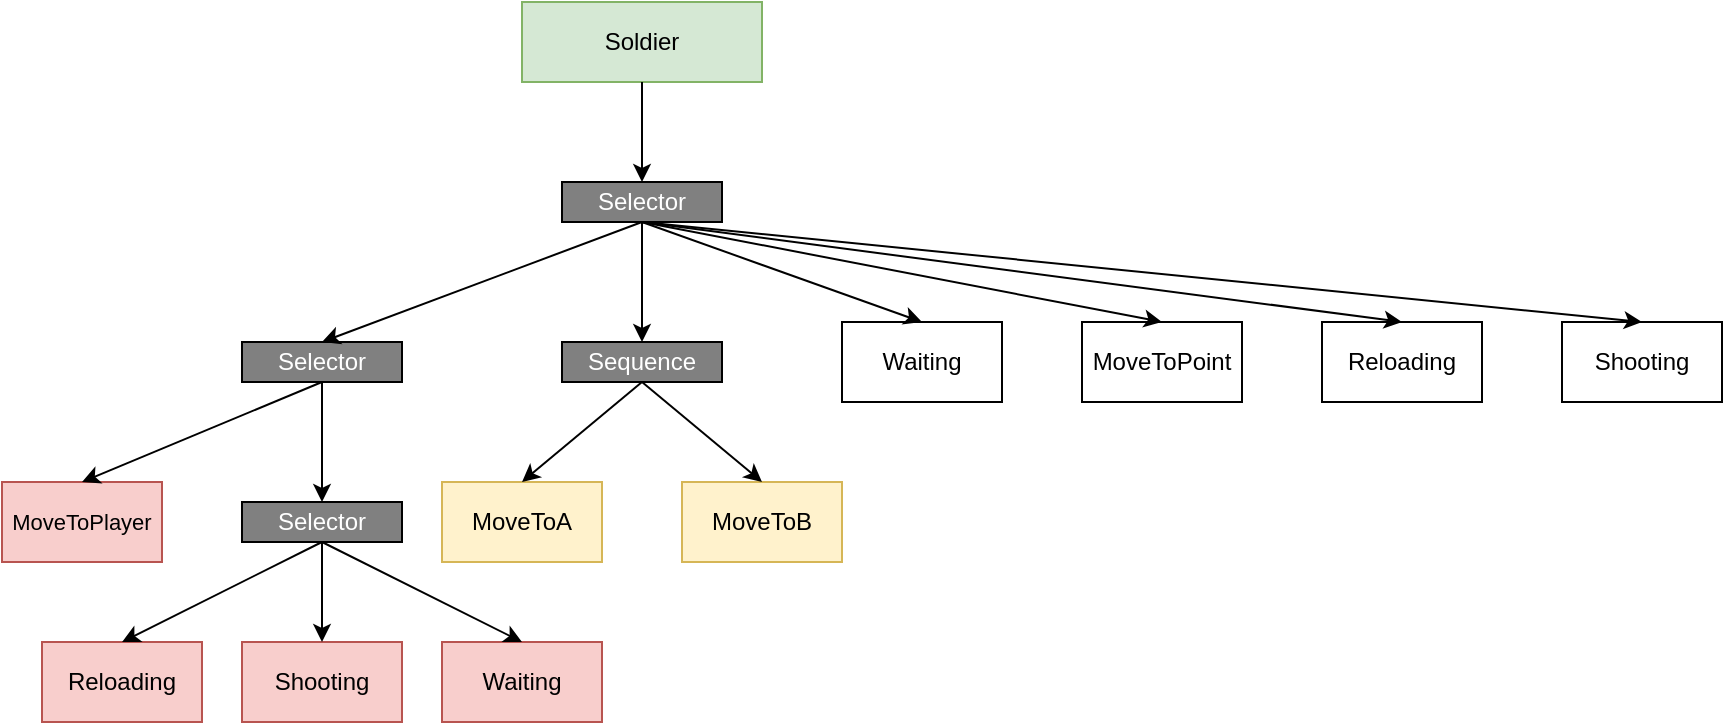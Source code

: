 <mxfile version="20.2.3"><diagram name="T UpdateNewLine" id="ZbvqJUKxjDtNXVkvTiVp"><mxGraphModel dx="1102" dy="609" grid="1" gridSize="10" guides="1" tooltips="1" connect="1" arrows="1" fold="1" page="1" pageScale="1" pageWidth="827" pageHeight="1169" math="0" shadow="0"><root><mxCell id="Iz1gvCSEYUHq1OQDquw1-0"/><mxCell id="Iz1gvCSEYUHq1OQDquw1-1" parent="Iz1gvCSEYUHq1OQDquw1-0"/><mxCell id="g_o9n90UIrgDJIxuM_db-1" value="Soldier" style="rounded=0;whiteSpace=wrap;html=1;fillColor=#d5e8d4;strokeColor=#82b366;" vertex="1" parent="Iz1gvCSEYUHq1OQDquw1-1"><mxGeometry x="320" y="200" width="120" height="40" as="geometry"/></mxCell><mxCell id="g_o9n90UIrgDJIxuM_db-4" value="Selector" style="rounded=0;whiteSpace=wrap;html=1;fillColor=#808080;fontColor=#FFFFFF;" vertex="1" parent="Iz1gvCSEYUHq1OQDquw1-1"><mxGeometry x="340" y="290" width="80" height="20" as="geometry"/></mxCell><mxCell id="g_o9n90UIrgDJIxuM_db-7" value="" style="endArrow=classic;html=1;rounded=0;fontColor=#FFFFFF;entryX=0.5;entryY=0;entryDx=0;entryDy=0;exitX=0.5;exitY=1;exitDx=0;exitDy=0;" edge="1" parent="Iz1gvCSEYUHq1OQDquw1-1" source="g_o9n90UIrgDJIxuM_db-1" target="g_o9n90UIrgDJIxuM_db-4"><mxGeometry width="50" height="50" relative="1" as="geometry"><mxPoint x="200" y="270" as="sourcePoint"/><mxPoint x="250" y="220" as="targetPoint"/></mxGeometry></mxCell><mxCell id="g_o9n90UIrgDJIxuM_db-8" value="Selector" style="rounded=0;whiteSpace=wrap;html=1;fillColor=#808080;fontColor=#FFFFFF;" vertex="1" parent="Iz1gvCSEYUHq1OQDquw1-1"><mxGeometry x="180" y="370" width="80" height="20" as="geometry"/></mxCell><mxCell id="g_o9n90UIrgDJIxuM_db-9" value="" style="endArrow=classic;html=1;fontColor=#FFFFFF;entryX=0.5;entryY=0;entryDx=0;entryDy=0;exitX=0.5;exitY=1;exitDx=0;exitDy=0;rounded=0;" edge="1" parent="Iz1gvCSEYUHq1OQDquw1-1" source="g_o9n90UIrgDJIxuM_db-4" target="g_o9n90UIrgDJIxuM_db-8"><mxGeometry width="50" height="50" relative="1" as="geometry"><mxPoint x="200" y="400" as="sourcePoint"/><mxPoint x="220" y="300" as="targetPoint"/></mxGeometry></mxCell><mxCell id="g_o9n90UIrgDJIxuM_db-10" value="Sequence" style="rounded=0;whiteSpace=wrap;html=1;fillColor=#808080;fontColor=#FFFFFF;" vertex="1" parent="Iz1gvCSEYUHq1OQDquw1-1"><mxGeometry x="340" y="370" width="80" height="20" as="geometry"/></mxCell><mxCell id="g_o9n90UIrgDJIxuM_db-11" value="" style="endArrow=classic;html=1;rounded=0;fontColor=#FFFFFF;entryX=0.5;entryY=0;entryDx=0;entryDy=0;exitX=0.5;exitY=1;exitDx=0;exitDy=0;" edge="1" parent="Iz1gvCSEYUHq1OQDquw1-1" source="g_o9n90UIrgDJIxuM_db-4" target="g_o9n90UIrgDJIxuM_db-10"><mxGeometry width="50" height="50" relative="1" as="geometry"><mxPoint x="560" y="400" as="sourcePoint"/><mxPoint x="710" y="430" as="targetPoint"/></mxGeometry></mxCell><mxCell id="g_o9n90UIrgDJIxuM_db-13" value="MoveToA" style="rounded=0;whiteSpace=wrap;html=1;fillColor=#fff2cc;strokeColor=#d6b656;" vertex="1" parent="Iz1gvCSEYUHq1OQDquw1-1"><mxGeometry x="280" y="440" width="80" height="40" as="geometry"/></mxCell><mxCell id="g_o9n90UIrgDJIxuM_db-14" value="MoveToB" style="rounded=0;whiteSpace=wrap;html=1;fillColor=#fff2cc;strokeColor=#d6b656;" vertex="1" parent="Iz1gvCSEYUHq1OQDquw1-1"><mxGeometry x="400" y="440" width="80" height="40" as="geometry"/></mxCell><mxCell id="g_o9n90UIrgDJIxuM_db-15" value="" style="endArrow=classic;html=1;rounded=0;fontColor=#FFFFFF;exitX=0.5;exitY=1;exitDx=0;exitDy=0;entryX=0.5;entryY=0;entryDx=0;entryDy=0;" edge="1" parent="Iz1gvCSEYUHq1OQDquw1-1" source="g_o9n90UIrgDJIxuM_db-10" target="g_o9n90UIrgDJIxuM_db-13"><mxGeometry width="50" height="50" relative="1" as="geometry"><mxPoint x="340" y="460" as="sourcePoint"/><mxPoint x="430" y="430" as="targetPoint"/></mxGeometry></mxCell><mxCell id="g_o9n90UIrgDJIxuM_db-16" value="" style="endArrow=classic;html=1;rounded=0;fontColor=#FFFFFF;exitX=0.5;exitY=1;exitDx=0;exitDy=0;entryX=0.5;entryY=0;entryDx=0;entryDy=0;" edge="1" parent="Iz1gvCSEYUHq1OQDquw1-1" source="g_o9n90UIrgDJIxuM_db-10" target="g_o9n90UIrgDJIxuM_db-14"><mxGeometry width="50" height="50" relative="1" as="geometry"><mxPoint x="650" y="420" as="sourcePoint"/><mxPoint x="580" y="410" as="targetPoint"/></mxGeometry></mxCell><mxCell id="g_o9n90UIrgDJIxuM_db-17" value="MoveToPoint" style="rounded=0;whiteSpace=wrap;html=1;" vertex="1" parent="Iz1gvCSEYUHq1OQDquw1-1"><mxGeometry x="600" y="360" width="80" height="40" as="geometry"/></mxCell><mxCell id="g_o9n90UIrgDJIxuM_db-21" value="&lt;font style=&quot;font-size: 11px;&quot;&gt;MoveToPlayer&lt;/font&gt;" style="rounded=0;whiteSpace=wrap;html=1;fillColor=#f8cecc;strokeColor=#b85450;" vertex="1" parent="Iz1gvCSEYUHq1OQDquw1-1"><mxGeometry x="60" y="440" width="80" height="40" as="geometry"/></mxCell><mxCell id="g_o9n90UIrgDJIxuM_db-22" value="Reloading" style="rounded=0;whiteSpace=wrap;html=1;fillColor=#f8cecc;strokeColor=#b85450;" vertex="1" parent="Iz1gvCSEYUHq1OQDquw1-1"><mxGeometry x="80" y="520" width="80" height="40" as="geometry"/></mxCell><mxCell id="g_o9n90UIrgDJIxuM_db-23" value="Shooting" style="rounded=0;whiteSpace=wrap;html=1;fillColor=#f8cecc;strokeColor=#b85450;" vertex="1" parent="Iz1gvCSEYUHq1OQDquw1-1"><mxGeometry x="180" y="520" width="80" height="40" as="geometry"/></mxCell><mxCell id="g_o9n90UIrgDJIxuM_db-24" value="" style="endArrow=classic;html=1;rounded=0;fontSize=11;fontColor=#ffffff;entryX=0.5;entryY=0;entryDx=0;entryDy=0;exitX=0.5;exitY=1;exitDx=0;exitDy=0;" edge="1" parent="Iz1gvCSEYUHq1OQDquw1-1" source="g_o9n90UIrgDJIxuM_db-8" target="g_o9n90UIrgDJIxuM_db-21"><mxGeometry width="50" height="50" relative="1" as="geometry"><mxPoint x="50" y="380" as="sourcePoint"/><mxPoint x="100" y="330" as="targetPoint"/></mxGeometry></mxCell><mxCell id="g_o9n90UIrgDJIxuM_db-25" value="" style="endArrow=classic;html=1;rounded=0;fontSize=11;fontColor=#ffffff;entryX=0.5;entryY=0;entryDx=0;entryDy=0;exitX=0.5;exitY=1;exitDx=0;exitDy=0;" edge="1" parent="Iz1gvCSEYUHq1OQDquw1-1" target="g_o9n90UIrgDJIxuM_db-22"><mxGeometry width="50" height="50" relative="1" as="geometry"><mxPoint x="220" y="470" as="sourcePoint"/><mxPoint x="210" y="260" as="targetPoint"/></mxGeometry></mxCell><mxCell id="g_o9n90UIrgDJIxuM_db-26" value="" style="endArrow=classic;html=1;rounded=0;fontSize=11;fontColor=#ffffff;entryX=0.5;entryY=0;entryDx=0;entryDy=0;exitX=0.5;exitY=1;exitDx=0;exitDy=0;" edge="1" parent="Iz1gvCSEYUHq1OQDquw1-1" target="g_o9n90UIrgDJIxuM_db-23"><mxGeometry width="50" height="50" relative="1" as="geometry"><mxPoint x="220" y="470" as="sourcePoint"/><mxPoint x="110" y="300" as="targetPoint"/></mxGeometry></mxCell><mxCell id="g_o9n90UIrgDJIxuM_db-27" value="Waiting" style="rounded=0;whiteSpace=wrap;html=1;" vertex="1" parent="Iz1gvCSEYUHq1OQDquw1-1"><mxGeometry x="480" y="360" width="80" height="40" as="geometry"/></mxCell><mxCell id="g_o9n90UIrgDJIxuM_db-28" value="" style="endArrow=classic;html=1;fontSize=11;fontColor=#ffffff;exitX=0.5;exitY=1;exitDx=0;exitDy=0;entryX=0.5;entryY=0;entryDx=0;entryDy=0;rounded=0;" edge="1" parent="Iz1gvCSEYUHq1OQDquw1-1" source="g_o9n90UIrgDJIxuM_db-4" target="g_o9n90UIrgDJIxuM_db-27"><mxGeometry width="50" height="50" relative="1" as="geometry"><mxPoint x="500" y="320" as="sourcePoint"/><mxPoint x="600" y="310" as="targetPoint"/><Array as="points"/></mxGeometry></mxCell><mxCell id="g_o9n90UIrgDJIxuM_db-29" value="Reloading" style="rounded=0;whiteSpace=wrap;html=1;" vertex="1" parent="Iz1gvCSEYUHq1OQDquw1-1"><mxGeometry x="720" y="360" width="80" height="40" as="geometry"/></mxCell><mxCell id="g_o9n90UIrgDJIxuM_db-30" value="Shooting" style="rounded=0;whiteSpace=wrap;html=1;" vertex="1" parent="Iz1gvCSEYUHq1OQDquw1-1"><mxGeometry x="840" y="360" width="80" height="40" as="geometry"/></mxCell><mxCell id="g_o9n90UIrgDJIxuM_db-31" value="" style="endArrow=classic;html=1;fontSize=11;fontColor=#ffffff;exitX=0.5;exitY=1;exitDx=0;exitDy=0;entryX=0.5;entryY=0;entryDx=0;entryDy=0;rounded=0;" edge="1" parent="Iz1gvCSEYUHq1OQDquw1-1" source="g_o9n90UIrgDJIxuM_db-4" target="g_o9n90UIrgDJIxuM_db-17"><mxGeometry width="50" height="50" relative="1" as="geometry"><mxPoint x="500" y="300" as="sourcePoint"/><mxPoint x="770" y="270" as="targetPoint"/></mxGeometry></mxCell><mxCell id="g_o9n90UIrgDJIxuM_db-32" value="" style="endArrow=classic;html=1;fontSize=11;fontColor=#ffffff;exitX=0.5;exitY=1;exitDx=0;exitDy=0;entryX=0.5;entryY=0;entryDx=0;entryDy=0;rounded=0;" edge="1" parent="Iz1gvCSEYUHq1OQDquw1-1" source="g_o9n90UIrgDJIxuM_db-4" target="g_o9n90UIrgDJIxuM_db-29"><mxGeometry width="50" height="50" relative="1" as="geometry"><mxPoint x="590" y="330" as="sourcePoint"/><mxPoint x="640" y="280" as="targetPoint"/></mxGeometry></mxCell><mxCell id="g_o9n90UIrgDJIxuM_db-33" value="" style="endArrow=classic;html=1;fontSize=11;fontColor=#ffffff;exitX=0.5;exitY=1;exitDx=0;exitDy=0;entryX=0.5;entryY=0;entryDx=0;entryDy=0;rounded=0;" edge="1" parent="Iz1gvCSEYUHq1OQDquw1-1" source="g_o9n90UIrgDJIxuM_db-4" target="g_o9n90UIrgDJIxuM_db-30"><mxGeometry width="50" height="50" relative="1" as="geometry"><mxPoint x="700" y="310" as="sourcePoint"/><mxPoint x="750" y="260" as="targetPoint"/></mxGeometry></mxCell><mxCell id="g_o9n90UIrgDJIxuM_db-37" value="" style="endArrow=classic;html=1;rounded=0;fontSize=11;fontColor=#ffffff;entryX=0.5;entryY=0;entryDx=0;entryDy=0;exitX=0.5;exitY=1;exitDx=0;exitDy=0;" edge="1" parent="Iz1gvCSEYUHq1OQDquw1-1" source="g_o9n90UIrgDJIxuM_db-8"><mxGeometry width="50" height="50" relative="1" as="geometry"><mxPoint x="70" y="410" as="sourcePoint"/><mxPoint x="220" y="450" as="targetPoint"/></mxGeometry></mxCell><mxCell id="g_o9n90UIrgDJIxuM_db-38" value="Selector" style="rounded=0;whiteSpace=wrap;html=1;fillColor=#808080;fontColor=#FFFFFF;" vertex="1" parent="Iz1gvCSEYUHq1OQDquw1-1"><mxGeometry x="180" y="450" width="80" height="20" as="geometry"/></mxCell><mxCell id="b5dcpQ2WCsU70_kSKxml-0" value="Waiting" style="rounded=0;whiteSpace=wrap;html=1;fillColor=#f8cecc;strokeColor=#b85450;" vertex="1" parent="Iz1gvCSEYUHq1OQDquw1-1"><mxGeometry x="280" y="520" width="80" height="40" as="geometry"/></mxCell><mxCell id="b5dcpQ2WCsU70_kSKxml-1" value="" style="endArrow=classic;html=1;rounded=0;fontSize=11;fontColor=#ED0000;exitX=0.5;exitY=1;exitDx=0;exitDy=0;entryX=0.5;entryY=0;entryDx=0;entryDy=0;" edge="1" parent="Iz1gvCSEYUHq1OQDquw1-1" source="g_o9n90UIrgDJIxuM_db-38" target="b5dcpQ2WCsU70_kSKxml-0"><mxGeometry width="50" height="50" relative="1" as="geometry"><mxPoint x="530" y="580" as="sourcePoint"/><mxPoint x="580" y="530" as="targetPoint"/></mxGeometry></mxCell></root></mxGraphModel></diagram></mxfile>
